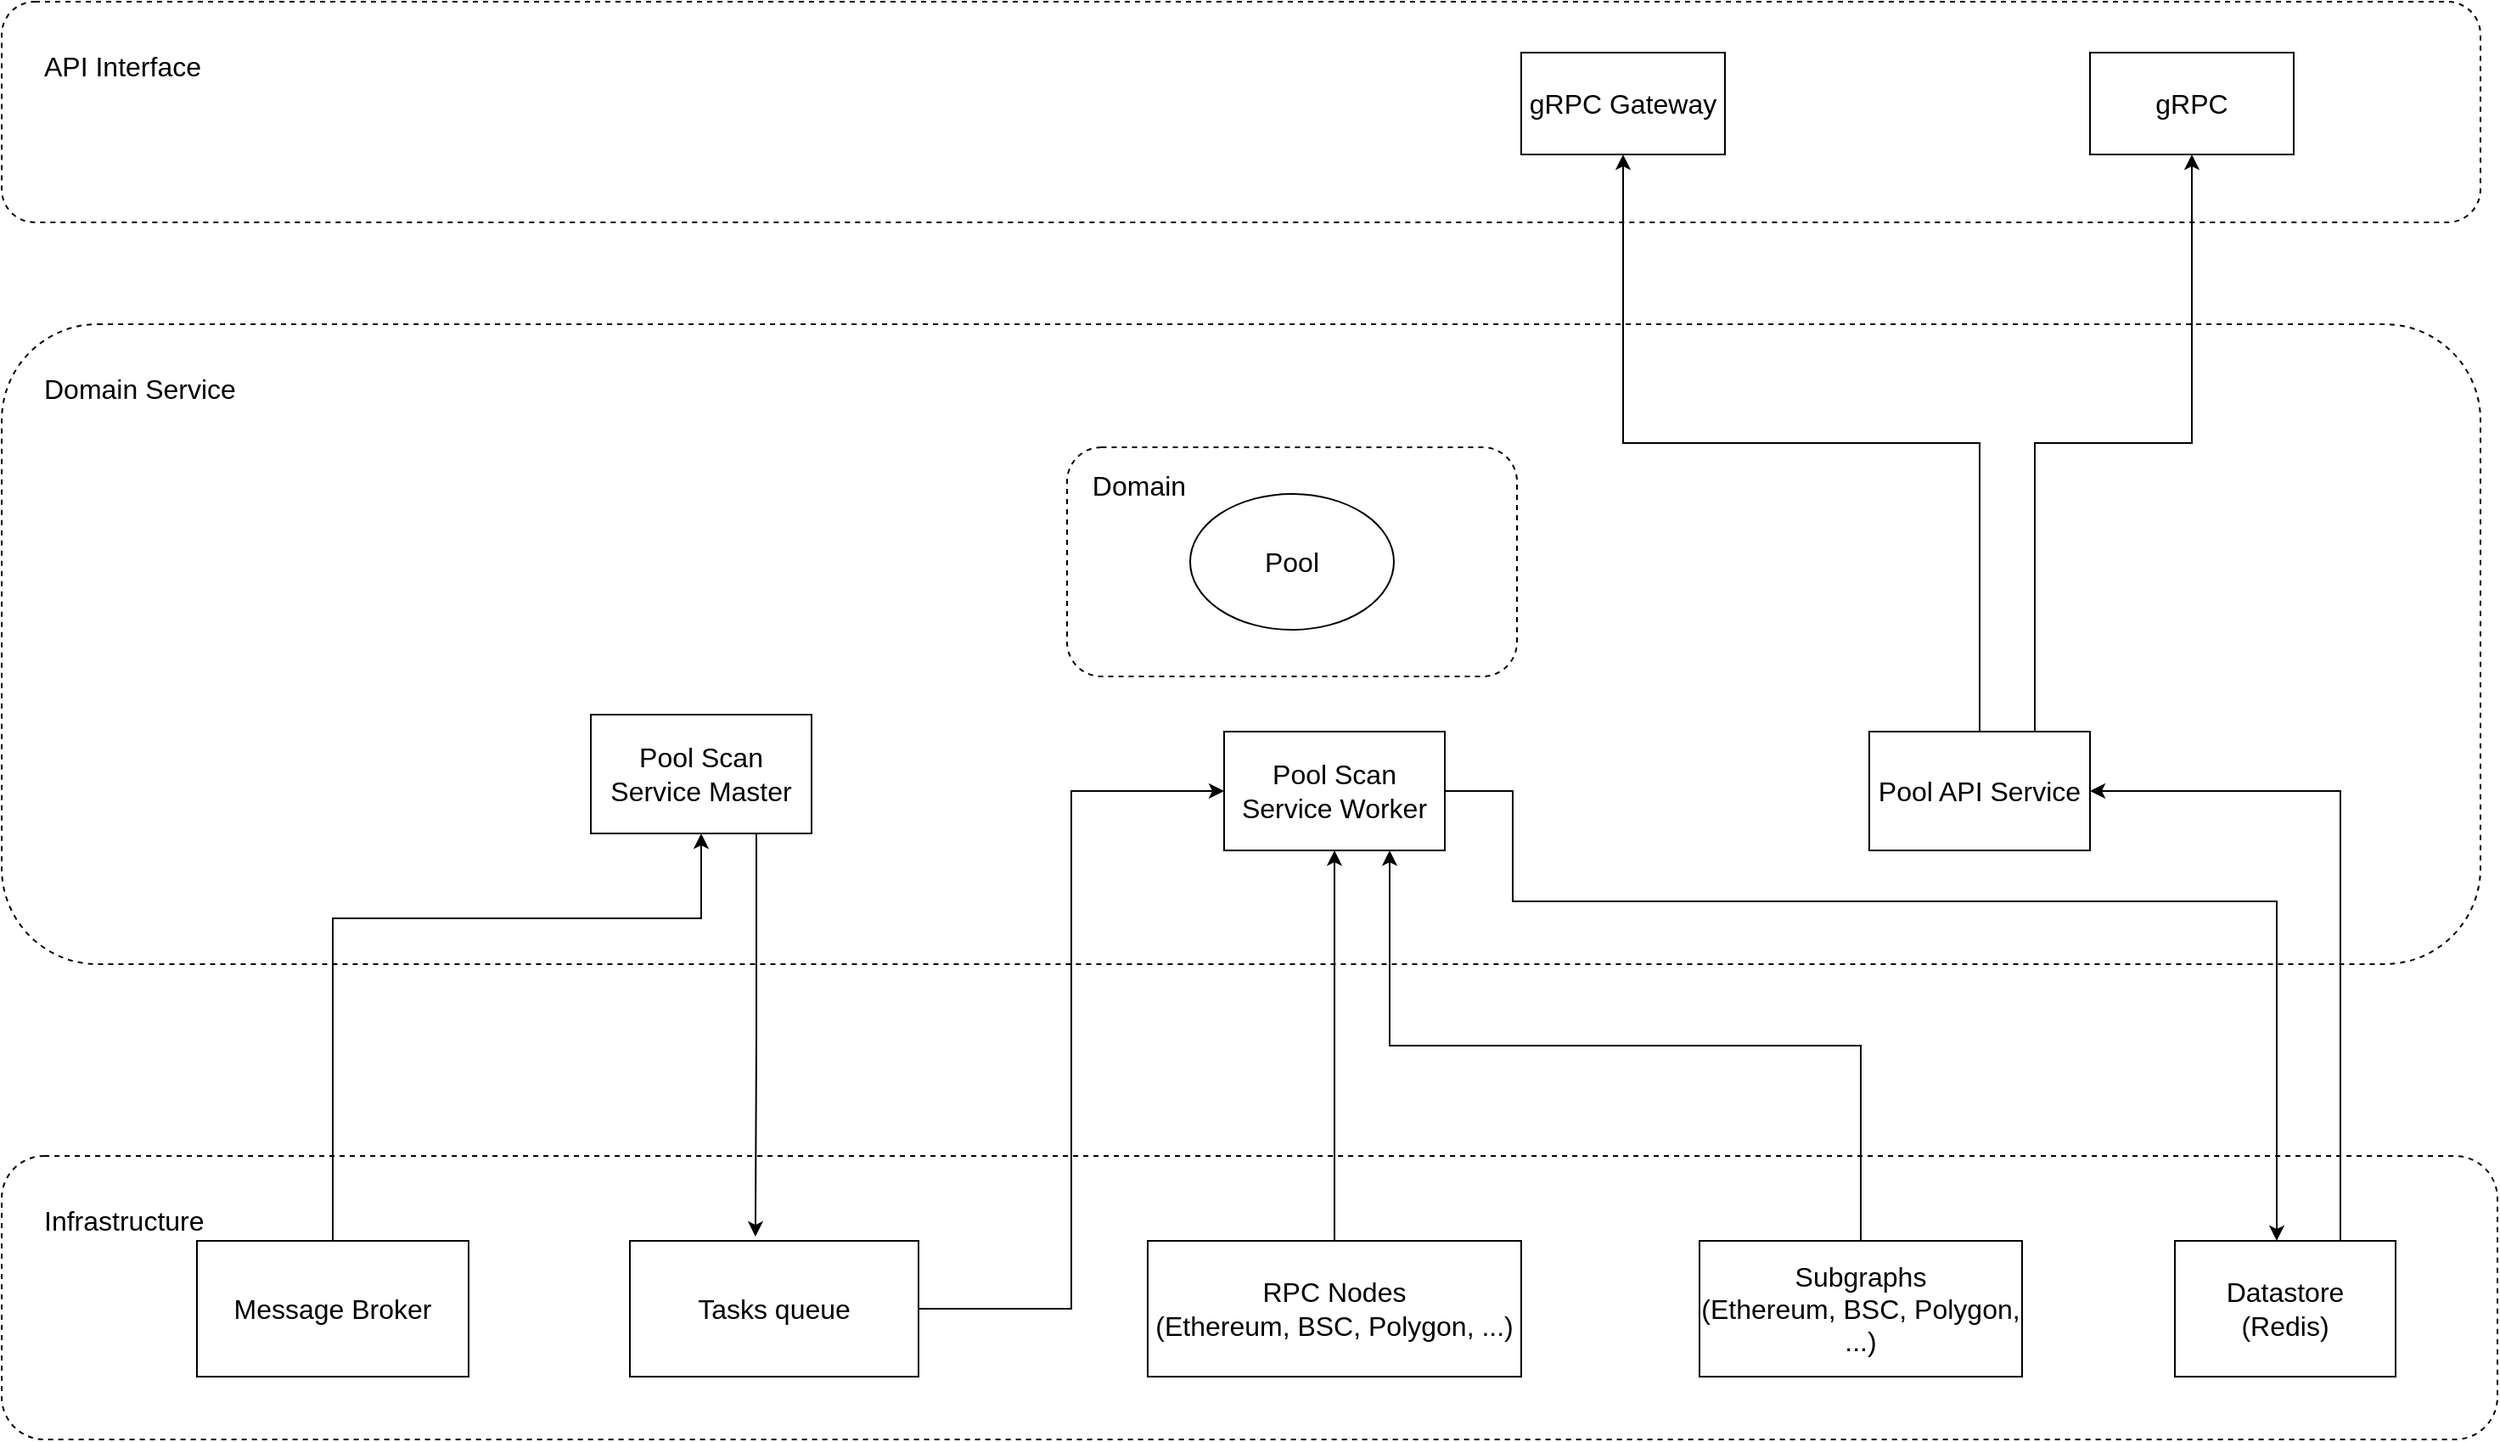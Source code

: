 <mxfile version="18.0.3" type="github">
  <diagram id="vYhIYeuhMKYq1YM2tLH0" name="Page-1">
    <mxGraphModel dx="1731" dy="971" grid="1" gridSize="10" guides="1" tooltips="1" connect="1" arrows="1" fold="1" page="1" pageScale="1" pageWidth="850" pageHeight="1100" math="0" shadow="0">
      <root>
        <mxCell id="0" />
        <mxCell id="1" parent="0" />
        <mxCell id="VPi010c3T4Fb0CU36pfW-24" value="API Interface" style="rounded=1;whiteSpace=wrap;html=1;dashed=1;fontSize=16;fillColor=default;align=left;verticalAlign=top;spacingTop=22;spacingLeft=23;fillOpacity=50;" vertex="1" parent="1">
          <mxGeometry x="150" y="210" width="1460" height="130" as="geometry" />
        </mxCell>
        <mxCell id="VPi010c3T4Fb0CU36pfW-23" value="Infrastructure" style="rounded=1;whiteSpace=wrap;html=1;dashed=1;fontSize=16;fillColor=default;align=left;verticalAlign=top;spacingTop=22;spacingLeft=23;fillOpacity=50;" vertex="1" parent="1">
          <mxGeometry x="150" y="890" width="1470" height="167" as="geometry" />
        </mxCell>
        <mxCell id="VPi010c3T4Fb0CU36pfW-22" value="Domain Service" style="rounded=1;whiteSpace=wrap;html=1;dashed=1;fontSize=16;fillColor=default;align=left;verticalAlign=top;spacingTop=22;spacingLeft=23;fillOpacity=50;" vertex="1" parent="1">
          <mxGeometry x="150" y="400" width="1460" height="377" as="geometry" />
        </mxCell>
        <mxCell id="VPi010c3T4Fb0CU36pfW-5" style="edgeStyle=orthogonalEdgeStyle;rounded=0;orthogonalLoop=1;jettySize=auto;html=1;exitX=0.5;exitY=0;exitDx=0;exitDy=0;entryX=0.5;entryY=1;entryDx=0;entryDy=0;fontSize=16;" edge="1" parent="1" source="00cH1n4YGTlZ0PjOOUdn-2" target="VPi010c3T4Fb0CU36pfW-1">
          <mxGeometry relative="1" as="geometry" />
        </mxCell>
        <mxCell id="VPi010c3T4Fb0CU36pfW-17" style="edgeStyle=orthogonalEdgeStyle;rounded=0;orthogonalLoop=1;jettySize=auto;html=1;exitX=0.75;exitY=0;exitDx=0;exitDy=0;entryX=0.5;entryY=1;entryDx=0;entryDy=0;fontSize=16;" edge="1" parent="1" source="00cH1n4YGTlZ0PjOOUdn-2" target="VPi010c3T4Fb0CU36pfW-15">
          <mxGeometry relative="1" as="geometry" />
        </mxCell>
        <mxCell id="00cH1n4YGTlZ0PjOOUdn-2" value="Pool API Service" style="rounded=0;whiteSpace=wrap;html=1;fontSize=16;" parent="1" vertex="1">
          <mxGeometry x="1250" y="640" width="130" height="70" as="geometry" />
        </mxCell>
        <mxCell id="VPi010c3T4Fb0CU36pfW-7" style="edgeStyle=orthogonalEdgeStyle;rounded=0;orthogonalLoop=1;jettySize=auto;html=1;exitX=0.75;exitY=1;exitDx=0;exitDy=0;entryX=0.435;entryY=-0.031;entryDx=0;entryDy=0;entryPerimeter=0;fontSize=16;" edge="1" parent="1" source="00cH1n4YGTlZ0PjOOUdn-3" target="00cH1n4YGTlZ0PjOOUdn-7">
          <mxGeometry relative="1" as="geometry" />
        </mxCell>
        <mxCell id="00cH1n4YGTlZ0PjOOUdn-3" value="Pool Scan Service Master" style="rounded=0;whiteSpace=wrap;html=1;fontSize=16;" parent="1" vertex="1">
          <mxGeometry x="497" y="630" width="130" height="70" as="geometry" />
        </mxCell>
        <mxCell id="VPi010c3T4Fb0CU36pfW-6" style="edgeStyle=orthogonalEdgeStyle;rounded=0;orthogonalLoop=1;jettySize=auto;html=1;exitX=0.5;exitY=0;exitDx=0;exitDy=0;entryX=0.5;entryY=1;entryDx=0;entryDy=0;fontSize=16;" edge="1" parent="1" source="00cH1n4YGTlZ0PjOOUdn-4" target="00cH1n4YGTlZ0PjOOUdn-3">
          <mxGeometry relative="1" as="geometry">
            <Array as="points">
              <mxPoint x="345" y="750" />
              <mxPoint x="562" y="750" />
            </Array>
          </mxGeometry>
        </mxCell>
        <mxCell id="00cH1n4YGTlZ0PjOOUdn-4" value="Message Broker" style="rounded=0;whiteSpace=wrap;html=1;fontSize=16;" parent="1" vertex="1">
          <mxGeometry x="265" y="940" width="160" height="80" as="geometry" />
        </mxCell>
        <mxCell id="VPi010c3T4Fb0CU36pfW-10" style="edgeStyle=orthogonalEdgeStyle;rounded=0;orthogonalLoop=1;jettySize=auto;html=1;exitX=0.5;exitY=0;exitDx=0;exitDy=0;entryX=0.75;entryY=1;entryDx=0;entryDy=0;fontSize=16;" edge="1" parent="1" source="00cH1n4YGTlZ0PjOOUdn-5" target="VPi010c3T4Fb0CU36pfW-2">
          <mxGeometry relative="1" as="geometry" />
        </mxCell>
        <mxCell id="00cH1n4YGTlZ0PjOOUdn-5" value="Subgraphs&lt;br style=&quot;font-size: 16px;&quot;&gt;(Ethereum, BSC, Polygon, ...)" style="rounded=0;whiteSpace=wrap;html=1;fontSize=16;" parent="1" vertex="1">
          <mxGeometry x="1150" y="940" width="190" height="80" as="geometry" />
        </mxCell>
        <mxCell id="VPi010c3T4Fb0CU36pfW-9" style="edgeStyle=orthogonalEdgeStyle;rounded=0;orthogonalLoop=1;jettySize=auto;html=1;exitX=0.5;exitY=0;exitDx=0;exitDy=0;entryX=0.5;entryY=1;entryDx=0;entryDy=0;fontSize=16;" edge="1" parent="1" source="00cH1n4YGTlZ0PjOOUdn-6" target="VPi010c3T4Fb0CU36pfW-2">
          <mxGeometry relative="1" as="geometry" />
        </mxCell>
        <mxCell id="00cH1n4YGTlZ0PjOOUdn-6" value="&lt;span style=&quot;font-size: 16px;&quot;&gt;RPC Nodes&lt;/span&gt;&lt;br style=&quot;padding: 0px; margin: 0px; font-size: 16px;&quot;&gt;&lt;span style=&quot;font-size: 16px;&quot;&gt;(Ethereum, BSC, Polygon, ...)&lt;/span&gt;" style="rounded=0;whiteSpace=wrap;html=1;fontSize=16;" parent="1" vertex="1">
          <mxGeometry x="825" y="940" width="220" height="80" as="geometry" />
        </mxCell>
        <mxCell id="VPi010c3T4Fb0CU36pfW-8" style="edgeStyle=orthogonalEdgeStyle;rounded=0;orthogonalLoop=1;jettySize=auto;html=1;exitX=1;exitY=0.5;exitDx=0;exitDy=0;entryX=0;entryY=0.5;entryDx=0;entryDy=0;fontSize=16;" edge="1" parent="1" source="00cH1n4YGTlZ0PjOOUdn-7" target="VPi010c3T4Fb0CU36pfW-2">
          <mxGeometry relative="1" as="geometry" />
        </mxCell>
        <mxCell id="00cH1n4YGTlZ0PjOOUdn-7" value="Tasks queue" style="rounded=0;whiteSpace=wrap;html=1;fontSize=16;" parent="1" vertex="1">
          <mxGeometry x="520" y="940" width="170" height="80" as="geometry" />
        </mxCell>
        <mxCell id="VPi010c3T4Fb0CU36pfW-14" style="edgeStyle=orthogonalEdgeStyle;rounded=0;orthogonalLoop=1;jettySize=auto;html=1;exitX=0.75;exitY=0;exitDx=0;exitDy=0;entryX=1;entryY=0.5;entryDx=0;entryDy=0;fontSize=16;" edge="1" parent="1" source="00cH1n4YGTlZ0PjOOUdn-8" target="00cH1n4YGTlZ0PjOOUdn-2">
          <mxGeometry relative="1" as="geometry" />
        </mxCell>
        <mxCell id="00cH1n4YGTlZ0PjOOUdn-8" value="Datastore&lt;br style=&quot;font-size: 16px;&quot;&gt;(Redis)" style="rounded=0;whiteSpace=wrap;html=1;fontSize=16;" parent="1" vertex="1">
          <mxGeometry x="1430" y="940" width="130" height="80" as="geometry" />
        </mxCell>
        <mxCell id="VPi010c3T4Fb0CU36pfW-1" value="gRPC Gateway" style="rounded=0;whiteSpace=wrap;html=1;fontSize=16;" vertex="1" parent="1">
          <mxGeometry x="1045" y="240" width="120" height="60" as="geometry" />
        </mxCell>
        <mxCell id="VPi010c3T4Fb0CU36pfW-12" style="edgeStyle=orthogonalEdgeStyle;rounded=0;orthogonalLoop=1;jettySize=auto;html=1;exitX=1;exitY=0.5;exitDx=0;exitDy=0;fontSize=16;" edge="1" parent="1" source="VPi010c3T4Fb0CU36pfW-2">
          <mxGeometry relative="1" as="geometry">
            <mxPoint x="1490" y="940" as="targetPoint" />
            <Array as="points">
              <mxPoint x="1040" y="675" />
              <mxPoint x="1040" y="740" />
              <mxPoint x="1490" y="740" />
              <mxPoint x="1490" y="940" />
            </Array>
          </mxGeometry>
        </mxCell>
        <mxCell id="VPi010c3T4Fb0CU36pfW-2" value="Pool Scan Service Worker" style="rounded=0;whiteSpace=wrap;html=1;fontSize=16;" vertex="1" parent="1">
          <mxGeometry x="870" y="640" width="130" height="70" as="geometry" />
        </mxCell>
        <mxCell id="VPi010c3T4Fb0CU36pfW-15" value="gRPC" style="rounded=0;whiteSpace=wrap;html=1;fontSize=16;" vertex="1" parent="1">
          <mxGeometry x="1380" y="240" width="120" height="60" as="geometry" />
        </mxCell>
        <mxCell id="VPi010c3T4Fb0CU36pfW-20" value="" style="rounded=1;whiteSpace=wrap;html=1;fontSize=16;dashed=1;" vertex="1" parent="1">
          <mxGeometry x="777.5" y="472.5" width="265" height="135" as="geometry" />
        </mxCell>
        <mxCell id="VPi010c3T4Fb0CU36pfW-19" value="Pool" style="ellipse;whiteSpace=wrap;html=1;fontSize=16;" vertex="1" parent="1">
          <mxGeometry x="850" y="500" width="120" height="80" as="geometry" />
        </mxCell>
        <mxCell id="VPi010c3T4Fb0CU36pfW-21" value="Domain" style="text;html=1;strokeColor=none;fillColor=none;align=center;verticalAlign=middle;whiteSpace=wrap;rounded=0;dashed=1;fontSize=16;" vertex="1" parent="1">
          <mxGeometry x="790" y="480" width="60" height="30" as="geometry" />
        </mxCell>
      </root>
    </mxGraphModel>
  </diagram>
</mxfile>
